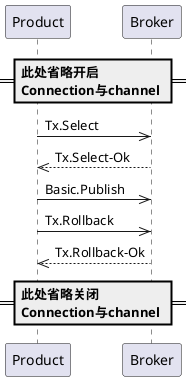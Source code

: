 @startuml
== 此处省略开启\nConnection与channel ==

Product->>Broker: Tx.Select
Broker-->>Product: Tx.Select-Ok
Product->>Broker: Basic.Publish
Product->>Broker: Tx.Rollback
Broker-->>Product: Tx.Rollback-Ok

== 此处省略关闭\nConnection与channel ==

@enduml